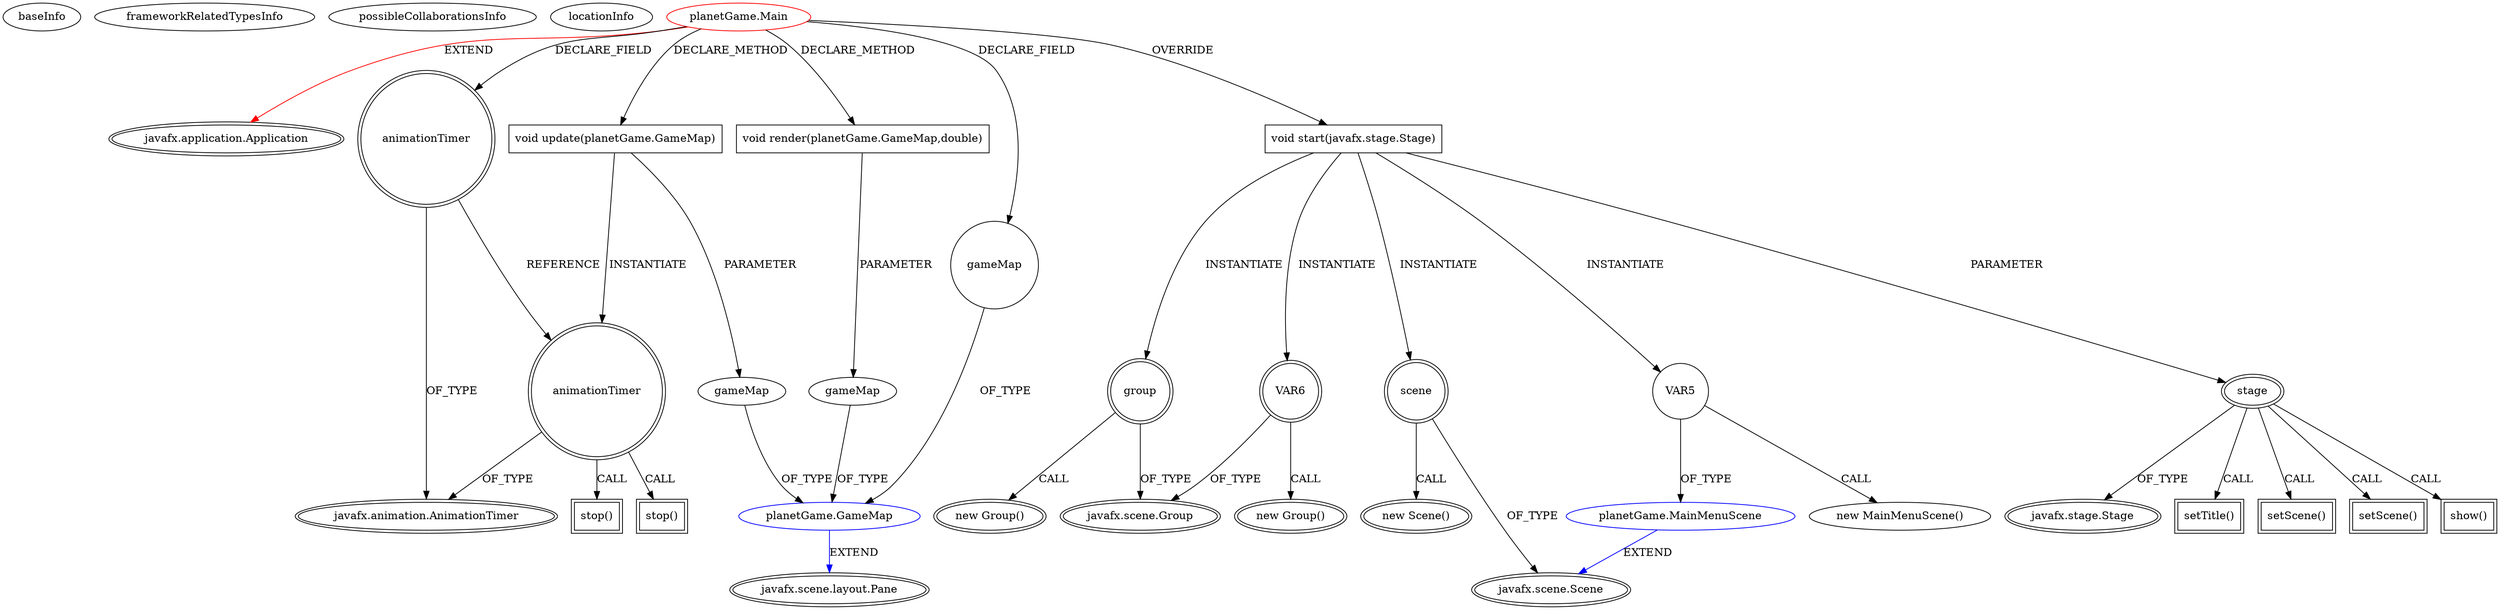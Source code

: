 digraph {
baseInfo[graphId=2624,category="extension_graph",isAnonymous=false,possibleRelation=true]
frameworkRelatedTypesInfo[0="javafx.application.Application"]
possibleCollaborationsInfo[0="2624~OVERRIDING_METHOD_DECLARATION-INSTANTIATION-~javafx.application.Application ~javafx.scene.Scene ~false~false",1="2624~CLIENT_METHOD_DECLARATION-PARAMETER_DECLARATION-CLIENT_METHOD_DECLARATION-PARAMETER_DECLARATION-FIELD_DECLARATION-~javafx.application.Application ~javafx.scene.layout.Pane ~false~false"]
locationInfo[projectName="empollondefisica-PlanetGame",filePath="/empollondefisica-PlanetGame/PlanetGame-master/src/planetGame/Main.java",contextSignature="Main",graphId="2624"]
0[label="planetGame.Main",vertexType="ROOT_CLIENT_CLASS_DECLARATION",isFrameworkType=false,color=red]
1[label="javafx.application.Application",vertexType="FRAMEWORK_CLASS_TYPE",isFrameworkType=true,peripheries=2]
2[label="animationTimer",vertexType="FIELD_DECLARATION",isFrameworkType=true,peripheries=2,shape=circle]
3[label="javafx.animation.AnimationTimer",vertexType="FRAMEWORK_CLASS_TYPE",isFrameworkType=true,peripheries=2]
4[label="gameMap",vertexType="FIELD_DECLARATION",isFrameworkType=false,shape=circle]
5[label="planetGame.GameMap",vertexType="REFERENCE_CLIENT_CLASS_DECLARATION",isFrameworkType=false,color=blue]
6[label="javafx.scene.layout.Pane",vertexType="FRAMEWORK_CLASS_TYPE",isFrameworkType=true,peripheries=2]
7[label="void start(javafx.stage.Stage)",vertexType="OVERRIDING_METHOD_DECLARATION",isFrameworkType=false,shape=box]
8[label="stage",vertexType="PARAMETER_DECLARATION",isFrameworkType=true,peripheries=2]
9[label="javafx.stage.Stage",vertexType="FRAMEWORK_CLASS_TYPE",isFrameworkType=true,peripheries=2]
11[label="group",vertexType="VARIABLE_EXPRESION",isFrameworkType=true,peripheries=2,shape=circle]
12[label="javafx.scene.Group",vertexType="FRAMEWORK_CLASS_TYPE",isFrameworkType=true,peripheries=2]
10[label="new Group()",vertexType="CONSTRUCTOR_CALL",isFrameworkType=true,peripheries=2]
14[label="scene",vertexType="VARIABLE_EXPRESION",isFrameworkType=true,peripheries=2,shape=circle]
15[label="javafx.scene.Scene",vertexType="FRAMEWORK_CLASS_TYPE",isFrameworkType=true,peripheries=2]
13[label="new Scene()",vertexType="CONSTRUCTOR_CALL",isFrameworkType=true,peripheries=2]
17[label="setTitle()",vertexType="INSIDE_CALL",isFrameworkType=true,peripheries=2,shape=box]
19[label="setScene()",vertexType="INSIDE_CALL",isFrameworkType=true,peripheries=2,shape=box]
21[label="setScene()",vertexType="INSIDE_CALL",isFrameworkType=true,peripheries=2,shape=box]
23[label="VAR5",vertexType="VARIABLE_EXPRESION",isFrameworkType=false,shape=circle]
24[label="planetGame.MainMenuScene",vertexType="REFERENCE_CLIENT_CLASS_DECLARATION",isFrameworkType=false,color=blue]
22[label="new MainMenuScene()",vertexType="CONSTRUCTOR_CALL",isFrameworkType=false]
27[label="VAR6",vertexType="VARIABLE_EXPRESION",isFrameworkType=true,peripheries=2,shape=circle]
26[label="new Group()",vertexType="CONSTRUCTOR_CALL",isFrameworkType=true,peripheries=2]
30[label="show()",vertexType="INSIDE_CALL",isFrameworkType=true,peripheries=2,shape=box]
35[label="void update(planetGame.GameMap)",vertexType="CLIENT_METHOD_DECLARATION",isFrameworkType=false,shape=box]
36[label="gameMap",vertexType="PARAMETER_DECLARATION",isFrameworkType=false]
38[label="animationTimer",vertexType="VARIABLE_EXPRESION",isFrameworkType=true,peripheries=2,shape=circle]
39[label="stop()",vertexType="INSIDE_CALL",isFrameworkType=true,peripheries=2,shape=box]
42[label="stop()",vertexType="INSIDE_CALL",isFrameworkType=true,peripheries=2,shape=box]
43[label="void render(planetGame.GameMap,double)",vertexType="CLIENT_METHOD_DECLARATION",isFrameworkType=false,shape=box]
44[label="gameMap",vertexType="PARAMETER_DECLARATION",isFrameworkType=false]
0->1[label="EXTEND",color=red]
0->2[label="DECLARE_FIELD"]
2->3[label="OF_TYPE"]
0->4[label="DECLARE_FIELD"]
5->6[label="EXTEND",color=blue]
4->5[label="OF_TYPE"]
0->7[label="OVERRIDE"]
8->9[label="OF_TYPE"]
7->8[label="PARAMETER"]
7->11[label="INSTANTIATE"]
11->12[label="OF_TYPE"]
11->10[label="CALL"]
7->14[label="INSTANTIATE"]
14->15[label="OF_TYPE"]
14->13[label="CALL"]
8->17[label="CALL"]
8->19[label="CALL"]
8->21[label="CALL"]
7->23[label="INSTANTIATE"]
24->15[label="EXTEND",color=blue]
23->24[label="OF_TYPE"]
23->22[label="CALL"]
7->27[label="INSTANTIATE"]
27->12[label="OF_TYPE"]
27->26[label="CALL"]
8->30[label="CALL"]
0->35[label="DECLARE_METHOD"]
36->5[label="OF_TYPE"]
35->36[label="PARAMETER"]
35->38[label="INSTANTIATE"]
2->38[label="REFERENCE"]
38->3[label="OF_TYPE"]
38->39[label="CALL"]
38->42[label="CALL"]
0->43[label="DECLARE_METHOD"]
44->5[label="OF_TYPE"]
43->44[label="PARAMETER"]
}
